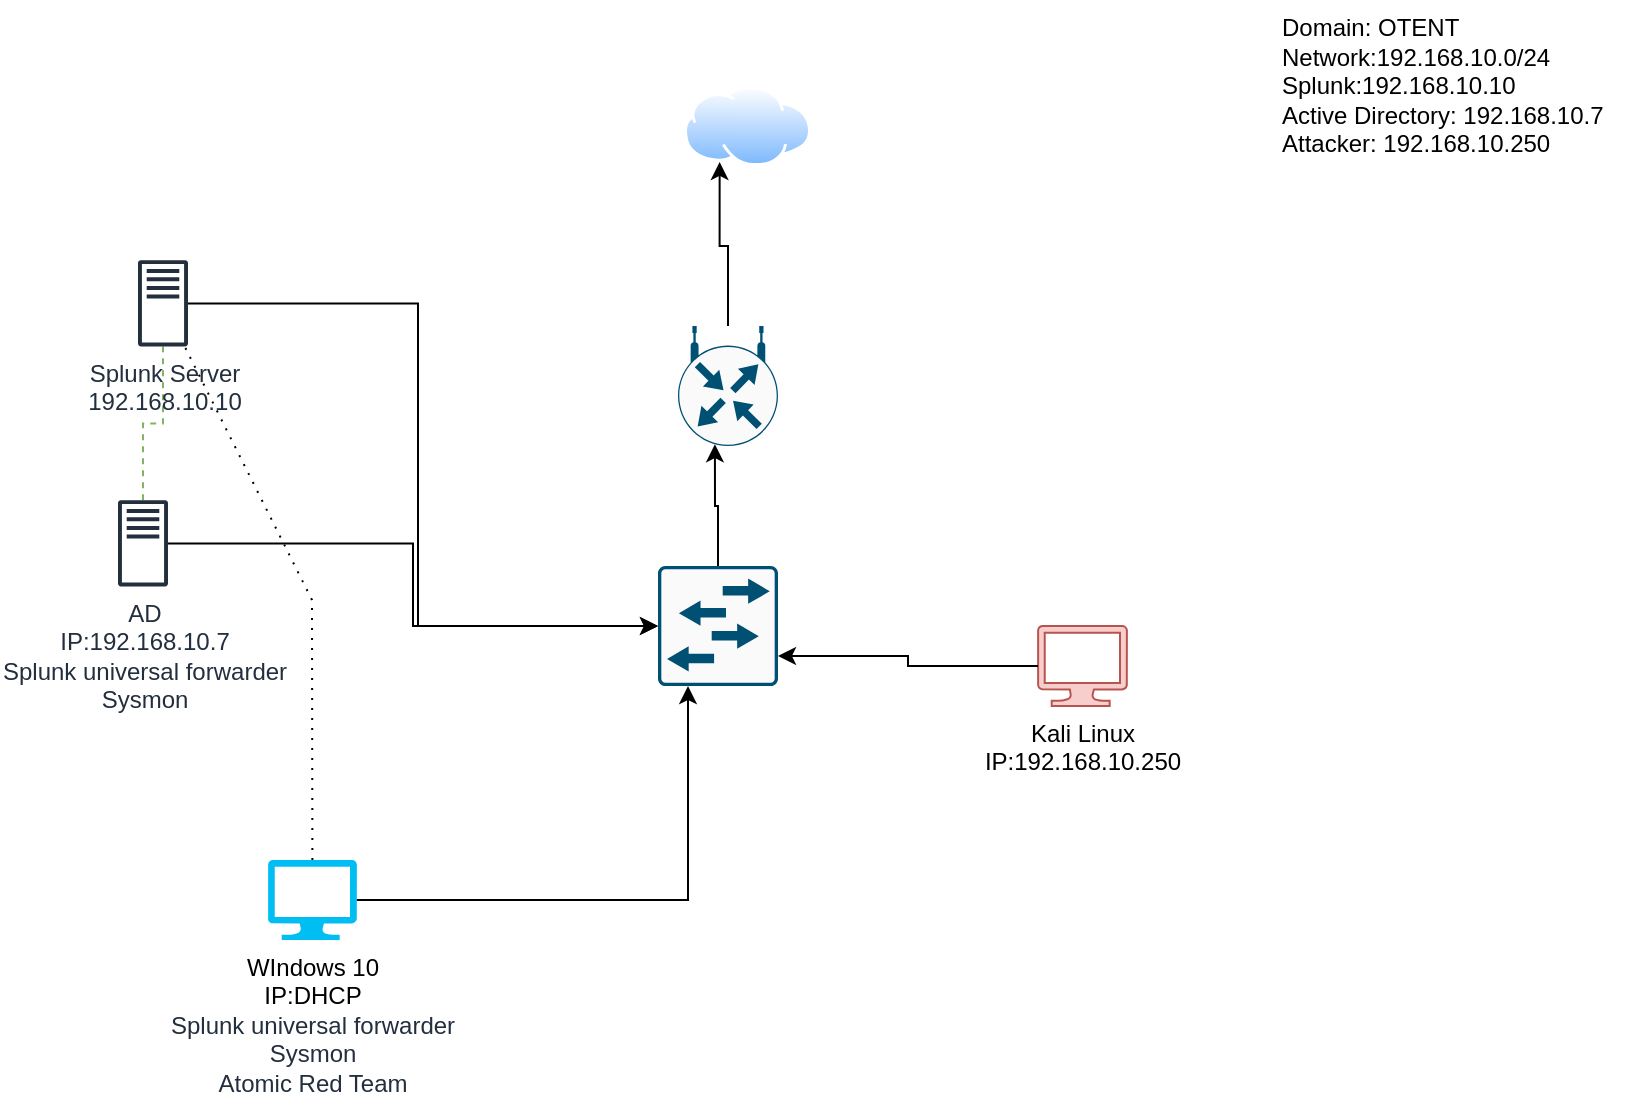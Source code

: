 <mxfile version="26.0.9">
  <diagram name="Page-1" id="escMmeVnOHGpVRwnCUUk">
    <mxGraphModel dx="968" dy="715" grid="1" gridSize="10" guides="1" tooltips="1" connect="1" arrows="1" fold="1" page="1" pageScale="1" pageWidth="850" pageHeight="1100" math="0" shadow="0">
      <root>
        <mxCell id="0" />
        <mxCell id="1" parent="0" />
        <mxCell id="O9cd4Tk_nI4wbhbdYAhj-37" style="edgeStyle=orthogonalEdgeStyle;rounded=0;orthogonalLoop=1;jettySize=auto;html=1;endArrow=none;startFill=0;dashed=1;fillColor=#d5e8d4;strokeColor=#82b366;" edge="1" parent="1" source="O9cd4Tk_nI4wbhbdYAhj-1" target="O9cd4Tk_nI4wbhbdYAhj-3">
          <mxGeometry relative="1" as="geometry" />
        </mxCell>
        <mxCell id="O9cd4Tk_nI4wbhbdYAhj-1" value="AD&lt;div&gt;IP:192.168.10.7&lt;/div&gt;&lt;div&gt;Splunk universal forwarder&lt;/div&gt;&lt;div&gt;Sysmon&lt;/div&gt;" style="sketch=0;outlineConnect=0;fontColor=#232F3E;gradientColor=none;fillColor=#232F3D;strokeColor=none;dashed=0;verticalLabelPosition=bottom;verticalAlign=top;align=center;html=1;fontSize=12;fontStyle=0;aspect=fixed;pointerEvents=1;shape=mxgraph.aws4.traditional_server;" vertex="1" parent="1">
          <mxGeometry x="110" y="280" width="25" height="43.33" as="geometry" />
        </mxCell>
        <mxCell id="O9cd4Tk_nI4wbhbdYAhj-23" style="rounded=0;orthogonalLoop=1;jettySize=auto;html=1;edgeStyle=orthogonalEdgeStyle;" edge="1" parent="1" source="O9cd4Tk_nI4wbhbdYAhj-3">
          <mxGeometry relative="1" as="geometry">
            <mxPoint x="380" y="343" as="targetPoint" />
            <Array as="points">
              <mxPoint x="260" y="182" />
              <mxPoint x="260" y="343" />
            </Array>
          </mxGeometry>
        </mxCell>
        <mxCell id="O9cd4Tk_nI4wbhbdYAhj-3" value="Splunk Server&lt;div&gt;192.168.10.10&lt;/div&gt;" style="sketch=0;outlineConnect=0;fontColor=#232F3E;gradientColor=none;fillColor=#232F3D;strokeColor=none;dashed=0;verticalLabelPosition=bottom;verticalAlign=top;align=center;html=1;fontSize=12;fontStyle=0;aspect=fixed;pointerEvents=1;shape=mxgraph.aws4.traditional_server;" vertex="1" parent="1">
          <mxGeometry x="120" y="160.0" width="25" height="43.33" as="geometry" />
        </mxCell>
        <mxCell id="O9cd4Tk_nI4wbhbdYAhj-36" style="rounded=0;orthogonalLoop=1;jettySize=auto;html=1;dashed=1;dashPattern=1 4;endArrow=none;startFill=0;" edge="1" parent="1" source="O9cd4Tk_nI4wbhbdYAhj-5" target="O9cd4Tk_nI4wbhbdYAhj-3">
          <mxGeometry relative="1" as="geometry">
            <Array as="points">
              <mxPoint x="207" y="330" />
            </Array>
          </mxGeometry>
        </mxCell>
        <mxCell id="O9cd4Tk_nI4wbhbdYAhj-5" value="WIndows 10&lt;div&gt;IP:DHCP&lt;/div&gt;&lt;div&gt;&lt;div style=&quot;color: rgb(35, 47, 62);&quot;&gt;Splunk universal forwarder&lt;/div&gt;&lt;div style=&quot;color: rgb(35, 47, 62);&quot;&gt;Sysmon&lt;/div&gt;&lt;/div&gt;&lt;div style=&quot;color: rgb(35, 47, 62);&quot;&gt;Atomic Red Team&lt;/div&gt;" style="verticalLabelPosition=bottom;html=1;verticalAlign=top;align=center;strokeColor=none;fillColor=#00BEF2;shape=mxgraph.azure.computer;pointerEvents=1;" vertex="1" parent="1">
          <mxGeometry x="185" y="460" width="44.44" height="40" as="geometry" />
        </mxCell>
        <mxCell id="O9cd4Tk_nI4wbhbdYAhj-7" value="Kali Linux&lt;div&gt;IP:192.168.10.250&lt;/div&gt;" style="verticalLabelPosition=bottom;html=1;verticalAlign=top;align=center;strokeColor=#b85450;fillColor=#f8cecc;shape=mxgraph.azure.computer;pointerEvents=1;" vertex="1" parent="1">
          <mxGeometry x="570" y="343" width="44.44" height="40" as="geometry" />
        </mxCell>
        <mxCell id="O9cd4Tk_nI4wbhbdYAhj-11" value="" style="image;aspect=fixed;perimeter=ellipsePerimeter;html=1;align=center;shadow=0;dashed=0;spacingTop=3;image=img/lib/active_directory/internet_cloud.svg;" vertex="1" parent="1">
          <mxGeometry x="393" y="73" width="63.49" height="40" as="geometry" />
        </mxCell>
        <mxCell id="O9cd4Tk_nI4wbhbdYAhj-16" value="" style="sketch=0;points=[[0.015,0.015,0],[0.985,0.015,0],[0.985,0.985,0],[0.015,0.985,0],[0.25,0,0],[0.5,0,0],[0.75,0,0],[1,0.25,0],[1,0.5,0],[1,0.75,0],[0.75,1,0],[0.5,1,0],[0.25,1,0],[0,0.75,0],[0,0.5,0],[0,0.25,0]];verticalLabelPosition=bottom;html=1;verticalAlign=top;aspect=fixed;align=center;pointerEvents=1;shape=mxgraph.cisco19.rect;prIcon=l2_switch;fillColor=#FAFAFA;strokeColor=#005073;" vertex="1" parent="1">
          <mxGeometry x="380" y="313" width="60" height="60" as="geometry" />
        </mxCell>
        <mxCell id="O9cd4Tk_nI4wbhbdYAhj-26" style="rounded=0;orthogonalLoop=1;jettySize=auto;html=1;entryX=0.25;entryY=1;entryDx=0;entryDy=0;edgeStyle=orthogonalEdgeStyle;" edge="1" parent="1" source="O9cd4Tk_nI4wbhbdYAhj-18" target="O9cd4Tk_nI4wbhbdYAhj-11">
          <mxGeometry relative="1" as="geometry" />
        </mxCell>
        <mxCell id="O9cd4Tk_nI4wbhbdYAhj-18" value="" style="sketch=0;points=[[0.5,0,0],[1,0.5,0],[0.5,1,0],[0,0.5,0],[0.145,0.145,0],[0.856,0.145,0],[0.855,0.856,0],[0.145,0.855,0]];verticalLabelPosition=bottom;html=1;verticalAlign=top;aspect=fixed;align=center;pointerEvents=1;shape=mxgraph.cisco19.rect;prIcon=wireless_router;fillColor=#FAFAFA;strokeColor=#005073;" vertex="1" parent="1">
          <mxGeometry x="390" y="193" width="50" height="60" as="geometry" />
        </mxCell>
        <mxCell id="O9cd4Tk_nI4wbhbdYAhj-21" style="edgeStyle=orthogonalEdgeStyle;rounded=0;orthogonalLoop=1;jettySize=auto;html=1;entryX=0.25;entryY=1;entryDx=0;entryDy=0;entryPerimeter=0;" edge="1" parent="1" source="O9cd4Tk_nI4wbhbdYAhj-5" target="O9cd4Tk_nI4wbhbdYAhj-16">
          <mxGeometry relative="1" as="geometry" />
        </mxCell>
        <mxCell id="O9cd4Tk_nI4wbhbdYAhj-22" style="edgeStyle=orthogonalEdgeStyle;rounded=0;orthogonalLoop=1;jettySize=auto;html=1;entryX=0;entryY=0.5;entryDx=0;entryDy=0;entryPerimeter=0;" edge="1" parent="1" source="O9cd4Tk_nI4wbhbdYAhj-1" target="O9cd4Tk_nI4wbhbdYAhj-16">
          <mxGeometry relative="1" as="geometry" />
        </mxCell>
        <mxCell id="O9cd4Tk_nI4wbhbdYAhj-25" style="edgeStyle=orthogonalEdgeStyle;rounded=0;orthogonalLoop=1;jettySize=auto;html=1;entryX=0.369;entryY=0.985;entryDx=0;entryDy=0;entryPerimeter=0;" edge="1" parent="1" source="O9cd4Tk_nI4wbhbdYAhj-16" target="O9cd4Tk_nI4wbhbdYAhj-18">
          <mxGeometry relative="1" as="geometry" />
        </mxCell>
        <mxCell id="O9cd4Tk_nI4wbhbdYAhj-27" style="edgeStyle=orthogonalEdgeStyle;rounded=0;orthogonalLoop=1;jettySize=auto;html=1;entryX=1;entryY=0.75;entryDx=0;entryDy=0;entryPerimeter=0;" edge="1" parent="1" source="O9cd4Tk_nI4wbhbdYAhj-7" target="O9cd4Tk_nI4wbhbdYAhj-16">
          <mxGeometry relative="1" as="geometry" />
        </mxCell>
        <mxCell id="O9cd4Tk_nI4wbhbdYAhj-31" value="Domain: OTENT&lt;div&gt;Network:192.168.10.0/24&lt;/div&gt;&lt;div&gt;Splunk:192.168.10.10&lt;/div&gt;&lt;div&gt;Active Directory: 192.168.10.7&lt;/div&gt;&lt;div&gt;Attacker: 192.168.10.250&lt;/div&gt;&lt;div&gt;&lt;br&gt;&lt;/div&gt;" style="text;html=1;align=left;verticalAlign=middle;resizable=0;points=[];autosize=1;strokeColor=none;fillColor=none;fontSize=12;" vertex="1" parent="1">
          <mxGeometry x="690" y="30" width="180" height="100" as="geometry" />
        </mxCell>
      </root>
    </mxGraphModel>
  </diagram>
</mxfile>
